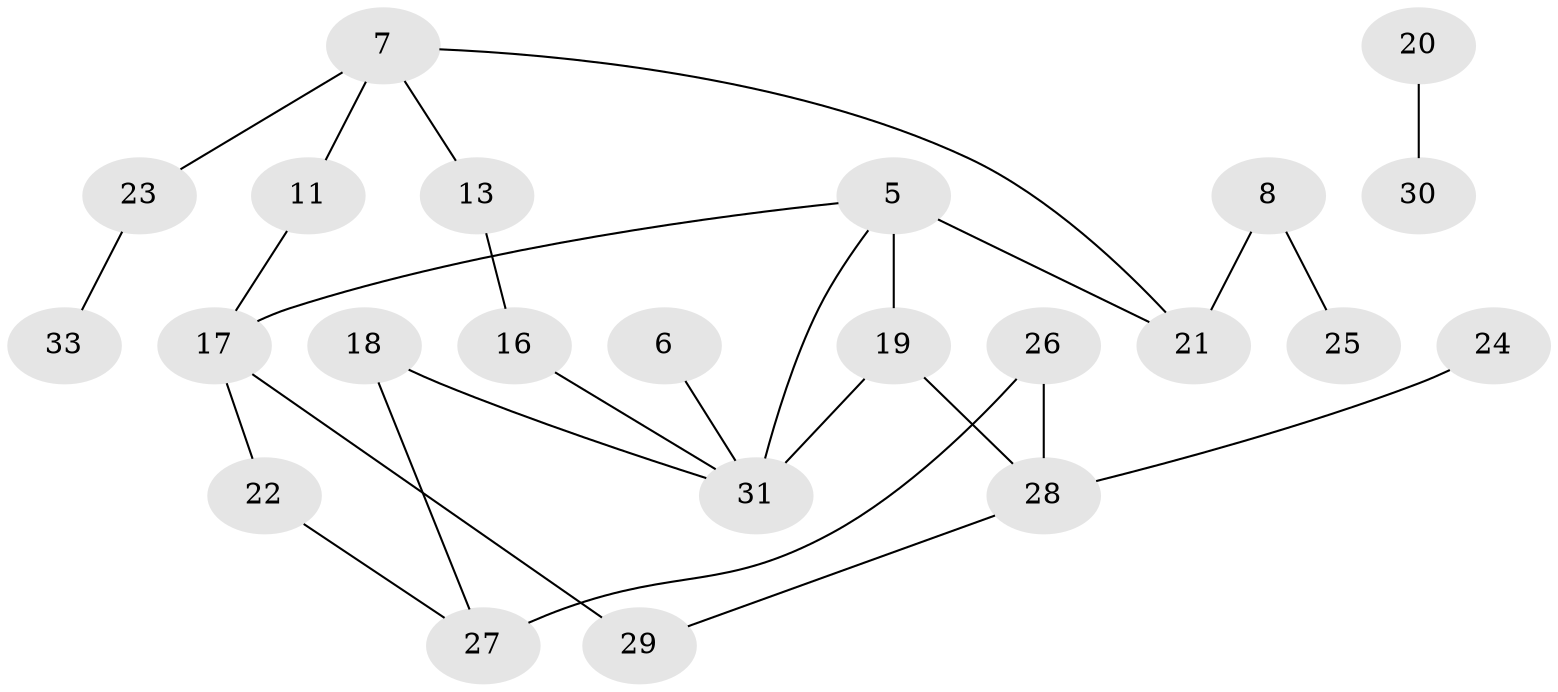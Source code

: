 // original degree distribution, {1: 0.27692307692307694, 3: 0.24615384615384617, 2: 0.18461538461538463, 0: 0.15384615384615385, 5: 0.03076923076923077, 4: 0.1076923076923077}
// Generated by graph-tools (version 1.1) at 2025/00/03/09/25 03:00:53]
// undirected, 23 vertices, 27 edges
graph export_dot {
graph [start="1"]
  node [color=gray90,style=filled];
  5;
  6;
  7;
  8;
  11;
  13;
  16;
  17;
  18;
  19;
  20;
  21;
  22;
  23;
  24;
  25;
  26;
  27;
  28;
  29;
  30;
  31;
  33;
  5 -- 17 [weight=1.0];
  5 -- 19 [weight=2.0];
  5 -- 21 [weight=1.0];
  5 -- 31 [weight=1.0];
  6 -- 31 [weight=1.0];
  7 -- 11 [weight=1.0];
  7 -- 13 [weight=1.0];
  7 -- 21 [weight=1.0];
  7 -- 23 [weight=1.0];
  8 -- 21 [weight=1.0];
  8 -- 25 [weight=1.0];
  11 -- 17 [weight=1.0];
  13 -- 16 [weight=1.0];
  16 -- 31 [weight=1.0];
  17 -- 22 [weight=1.0];
  17 -- 29 [weight=1.0];
  18 -- 27 [weight=1.0];
  18 -- 31 [weight=1.0];
  19 -- 28 [weight=1.0];
  19 -- 31 [weight=2.0];
  20 -- 30 [weight=1.0];
  22 -- 27 [weight=1.0];
  23 -- 33 [weight=1.0];
  24 -- 28 [weight=2.0];
  26 -- 27 [weight=2.0];
  26 -- 28 [weight=1.0];
  28 -- 29 [weight=1.0];
}
